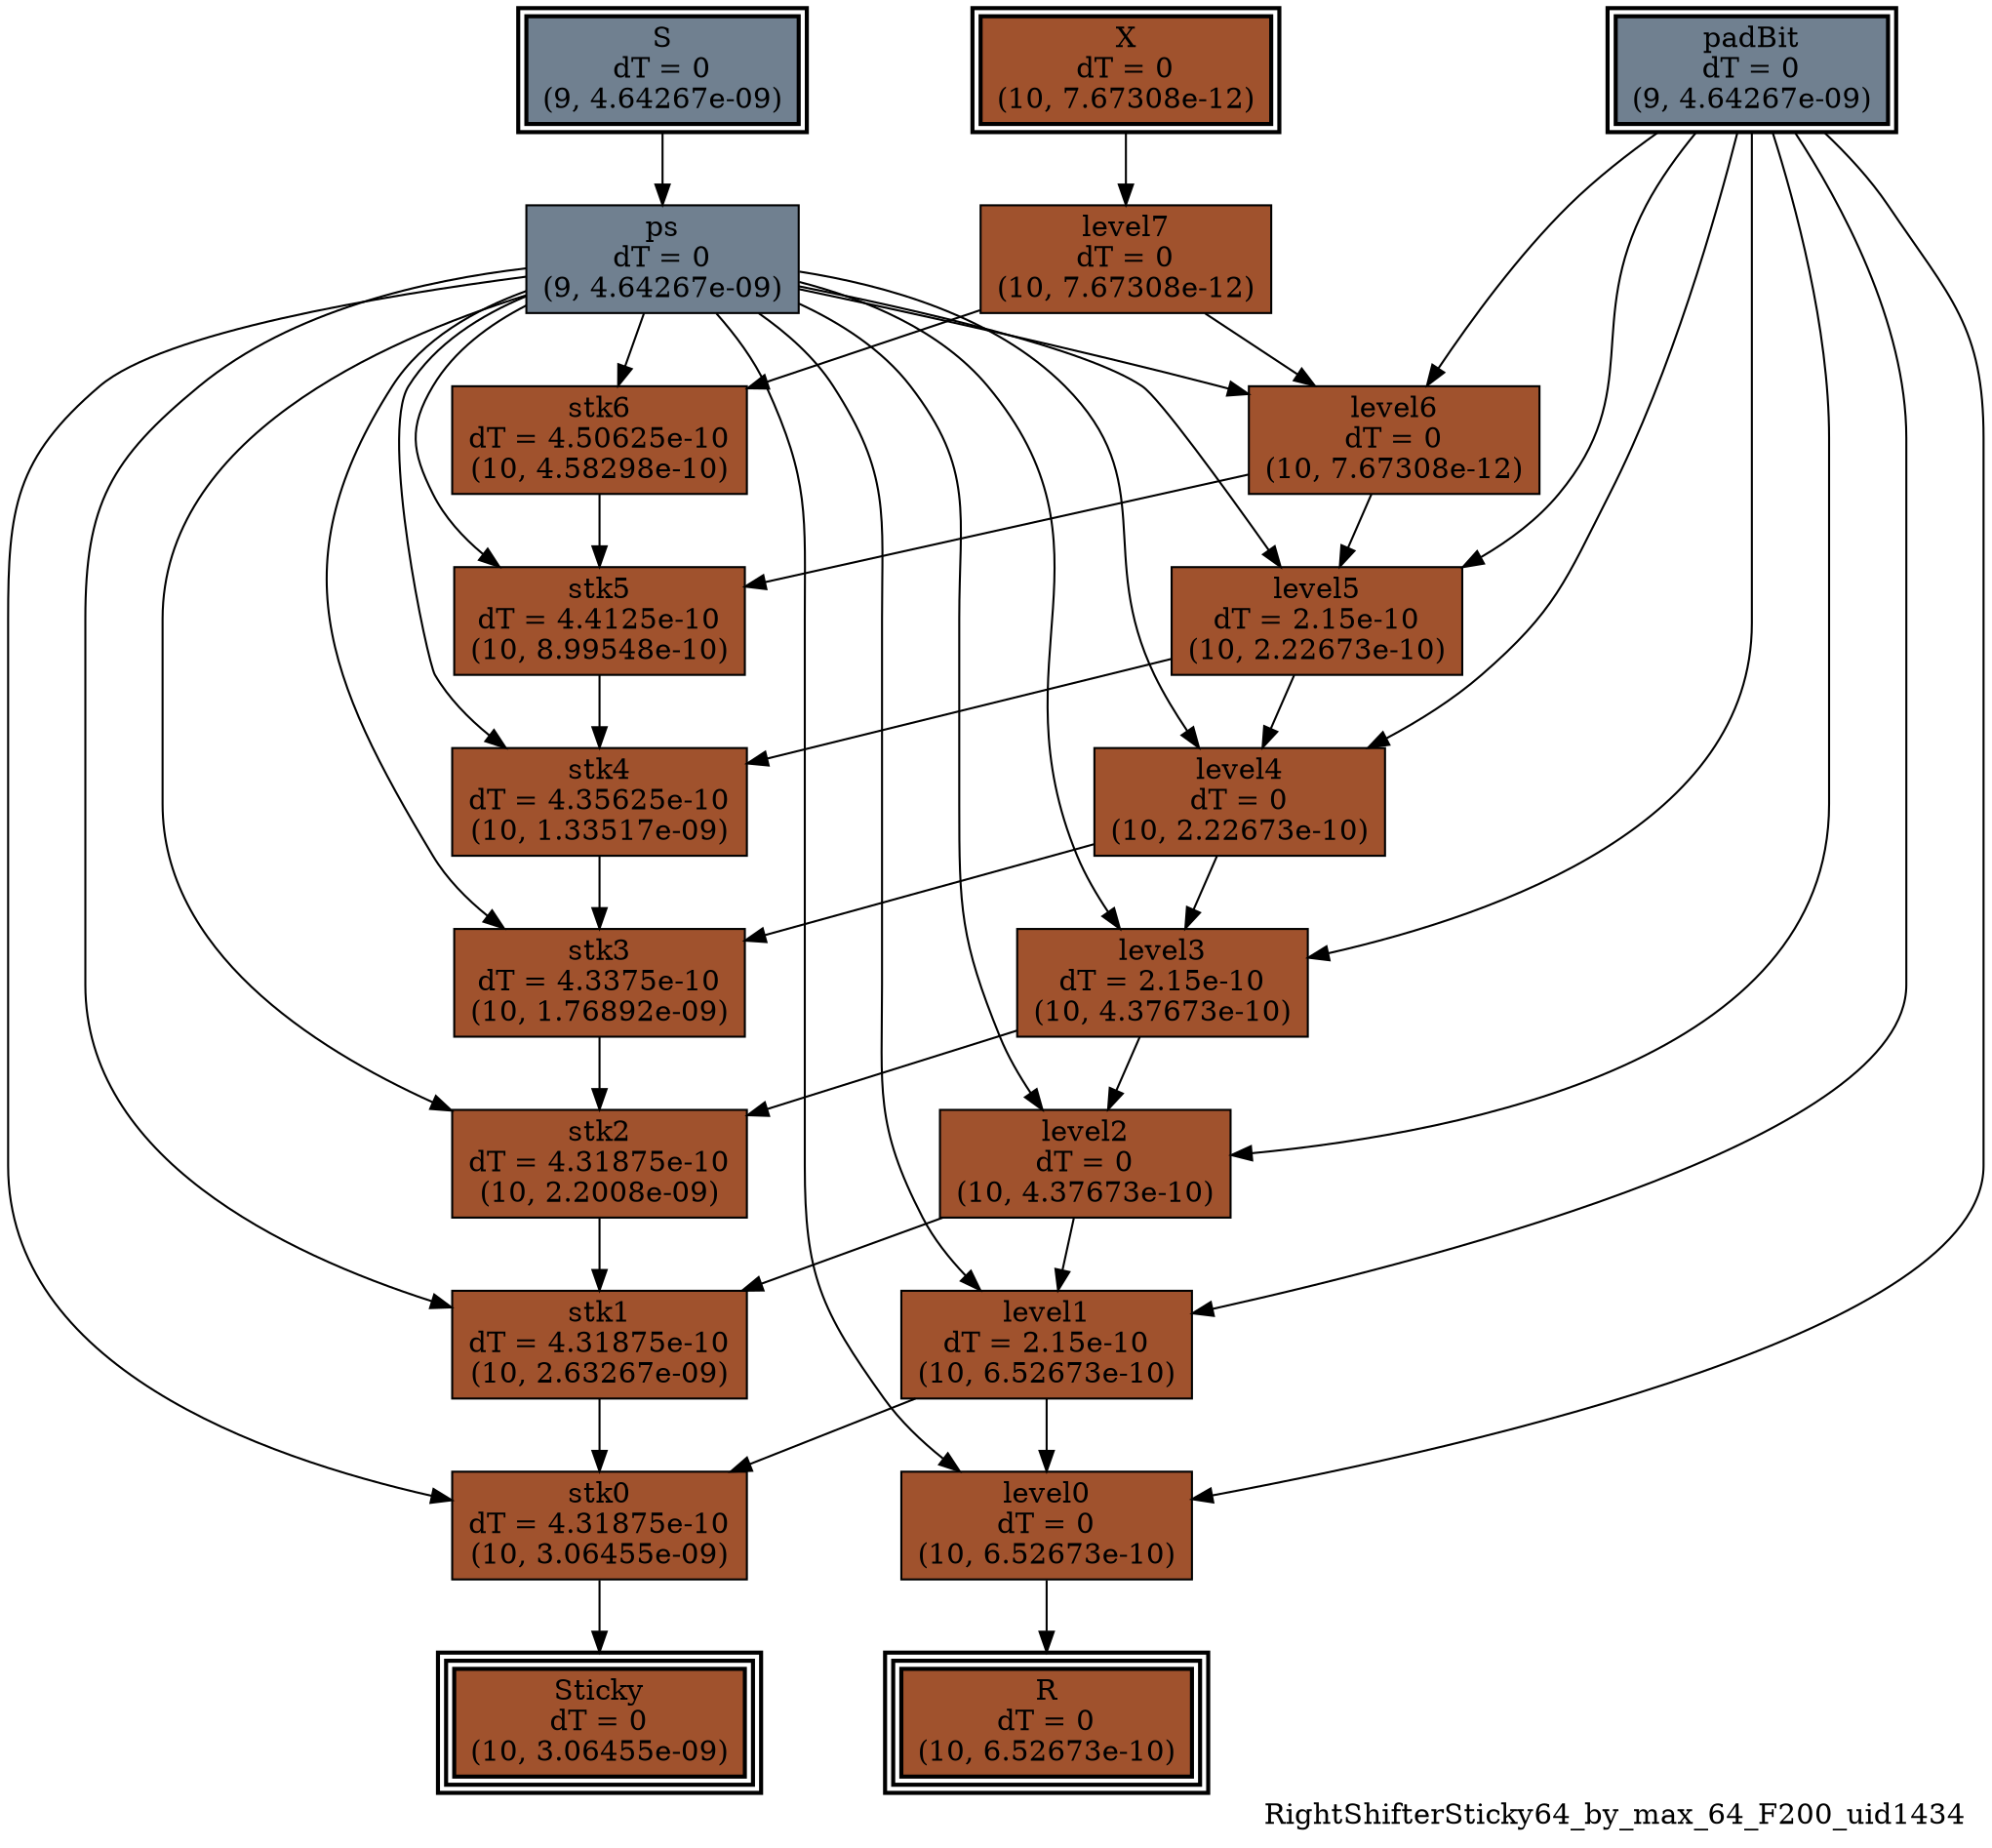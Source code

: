 digraph RightShifterSticky64_by_max_64_F200_uid1434
{
	//graph drawing options
	label=RightShifterSticky64_by_max_64_F200_uid1434;
	labelloc=bottom;
	labeljust=right;
	ratio=auto;
	nodesep=0.25;
	ranksep=0.5;

	//input/output signals of operator RightShifterSticky64_by_max_64_F200_uid1434
	X__RightShifterSticky64_by_max_64_F200_uid1434 [ label="X\ndT = 0\n(10, 7.67308e-12)", shape=box, color=black, style="bold, filled", fillcolor=sienna, peripheries=2 ];
	S__RightShifterSticky64_by_max_64_F200_uid1434 [ label="S\ndT = 0\n(9, 4.64267e-09)", shape=box, color=black, style="bold, filled", fillcolor=slategray, peripheries=2 ];
	padBit__RightShifterSticky64_by_max_64_F200_uid1434 [ label="padBit\ndT = 0\n(9, 4.64267e-09)", shape=box, color=black, style="bold, filled", fillcolor=slategray, peripheries=2 ];
	R__RightShifterSticky64_by_max_64_F200_uid1434 [ label="R\ndT = 0\n(10, 6.52673e-10)", shape=box, color=black, style="bold, filled", fillcolor=sienna, peripheries=3 ];
	Sticky__RightShifterSticky64_by_max_64_F200_uid1434 [ label="Sticky\ndT = 0\n(10, 3.06455e-09)", shape=box, color=black, style="bold, filled", fillcolor=sienna, peripheries=3 ];
	{rank=same X__RightShifterSticky64_by_max_64_F200_uid1434, S__RightShifterSticky64_by_max_64_F200_uid1434, padBit__RightShifterSticky64_by_max_64_F200_uid1434};
	{rank=same R__RightShifterSticky64_by_max_64_F200_uid1434, Sticky__RightShifterSticky64_by_max_64_F200_uid1434};
	//internal signals of operator RightShifterSticky64_by_max_64_F200_uid1434
	ps__RightShifterSticky64_by_max_64_F200_uid1434 [ label="ps\ndT = 0\n(9, 4.64267e-09)", shape=box, color=black, style=filled, fillcolor=slategray, peripheries=1 ];
	level7__RightShifterSticky64_by_max_64_F200_uid1434 [ label="level7\ndT = 0\n(10, 7.67308e-12)", shape=box, color=black, style=filled, fillcolor=sienna, peripheries=1 ];
	stk6__RightShifterSticky64_by_max_64_F200_uid1434 [ label="stk6\ndT = 4.50625e-10\n(10, 4.58298e-10)", shape=box, color=black, style=filled, fillcolor=sienna, peripheries=1 ];
	level6__RightShifterSticky64_by_max_64_F200_uid1434 [ label="level6\ndT = 0\n(10, 7.67308e-12)", shape=box, color=black, style=filled, fillcolor=sienna, peripheries=1 ];
	stk5__RightShifterSticky64_by_max_64_F200_uid1434 [ label="stk5\ndT = 4.4125e-10\n(10, 8.99548e-10)", shape=box, color=black, style=filled, fillcolor=sienna, peripheries=1 ];
	level5__RightShifterSticky64_by_max_64_F200_uid1434 [ label="level5\ndT = 2.15e-10\n(10, 2.22673e-10)", shape=box, color=black, style=filled, fillcolor=sienna, peripheries=1 ];
	stk4__RightShifterSticky64_by_max_64_F200_uid1434 [ label="stk4\ndT = 4.35625e-10\n(10, 1.33517e-09)", shape=box, color=black, style=filled, fillcolor=sienna, peripheries=1 ];
	level4__RightShifterSticky64_by_max_64_F200_uid1434 [ label="level4\ndT = 0\n(10, 2.22673e-10)", shape=box, color=black, style=filled, fillcolor=sienna, peripheries=1 ];
	stk3__RightShifterSticky64_by_max_64_F200_uid1434 [ label="stk3\ndT = 4.3375e-10\n(10, 1.76892e-09)", shape=box, color=black, style=filled, fillcolor=sienna, peripheries=1 ];
	level3__RightShifterSticky64_by_max_64_F200_uid1434 [ label="level3\ndT = 2.15e-10\n(10, 4.37673e-10)", shape=box, color=black, style=filled, fillcolor=sienna, peripheries=1 ];
	stk2__RightShifterSticky64_by_max_64_F200_uid1434 [ label="stk2\ndT = 4.31875e-10\n(10, 2.2008e-09)", shape=box, color=black, style=filled, fillcolor=sienna, peripheries=1 ];
	level2__RightShifterSticky64_by_max_64_F200_uid1434 [ label="level2\ndT = 0\n(10, 4.37673e-10)", shape=box, color=black, style=filled, fillcolor=sienna, peripheries=1 ];
	stk1__RightShifterSticky64_by_max_64_F200_uid1434 [ label="stk1\ndT = 4.31875e-10\n(10, 2.63267e-09)", shape=box, color=black, style=filled, fillcolor=sienna, peripheries=1 ];
	level1__RightShifterSticky64_by_max_64_F200_uid1434 [ label="level1\ndT = 2.15e-10\n(10, 6.52673e-10)", shape=box, color=black, style=filled, fillcolor=sienna, peripheries=1 ];
	stk0__RightShifterSticky64_by_max_64_F200_uid1434 [ label="stk0\ndT = 4.31875e-10\n(10, 3.06455e-09)", shape=box, color=black, style=filled, fillcolor=sienna, peripheries=1 ];
	level0__RightShifterSticky64_by_max_64_F200_uid1434 [ label="level0\ndT = 0\n(10, 6.52673e-10)", shape=box, color=black, style=filled, fillcolor=sienna, peripheries=1 ];

	//subcomponents of operator RightShifterSticky64_by_max_64_F200_uid1434

	//input and internal signal connections of operator RightShifterSticky64_by_max_64_F200_uid1434
	X__RightShifterSticky64_by_max_64_F200_uid1434 -> level7__RightShifterSticky64_by_max_64_F200_uid1434 [ arrowhead=normal, arrowsize=1.0, arrowtail=normal, color=black, dir=forward  ];
	S__RightShifterSticky64_by_max_64_F200_uid1434 -> ps__RightShifterSticky64_by_max_64_F200_uid1434 [ arrowhead=normal, arrowsize=1.0, arrowtail=normal, color=black, dir=forward  ];
	padBit__RightShifterSticky64_by_max_64_F200_uid1434 -> level6__RightShifterSticky64_by_max_64_F200_uid1434 [ arrowhead=normal, arrowsize=1.0, arrowtail=normal, color=black, dir=forward  ];
	padBit__RightShifterSticky64_by_max_64_F200_uid1434 -> level5__RightShifterSticky64_by_max_64_F200_uid1434 [ arrowhead=normal, arrowsize=1.0, arrowtail=normal, color=black, dir=forward  ];
	padBit__RightShifterSticky64_by_max_64_F200_uid1434 -> level4__RightShifterSticky64_by_max_64_F200_uid1434 [ arrowhead=normal, arrowsize=1.0, arrowtail=normal, color=black, dir=forward  ];
	padBit__RightShifterSticky64_by_max_64_F200_uid1434 -> level3__RightShifterSticky64_by_max_64_F200_uid1434 [ arrowhead=normal, arrowsize=1.0, arrowtail=normal, color=black, dir=forward  ];
	padBit__RightShifterSticky64_by_max_64_F200_uid1434 -> level2__RightShifterSticky64_by_max_64_F200_uid1434 [ arrowhead=normal, arrowsize=1.0, arrowtail=normal, color=black, dir=forward  ];
	padBit__RightShifterSticky64_by_max_64_F200_uid1434 -> level1__RightShifterSticky64_by_max_64_F200_uid1434 [ arrowhead=normal, arrowsize=1.0, arrowtail=normal, color=black, dir=forward  ];
	padBit__RightShifterSticky64_by_max_64_F200_uid1434 -> level0__RightShifterSticky64_by_max_64_F200_uid1434 [ arrowhead=normal, arrowsize=1.0, arrowtail=normal, color=black, dir=forward  ];
	ps__RightShifterSticky64_by_max_64_F200_uid1434 -> stk6__RightShifterSticky64_by_max_64_F200_uid1434 [ arrowhead=normal, arrowsize=1.0, arrowtail=normal, color=black, dir=forward  ];
	ps__RightShifterSticky64_by_max_64_F200_uid1434 -> level6__RightShifterSticky64_by_max_64_F200_uid1434 [ arrowhead=normal, arrowsize=1.0, arrowtail=normal, color=black, dir=forward  ];
	ps__RightShifterSticky64_by_max_64_F200_uid1434 -> stk5__RightShifterSticky64_by_max_64_F200_uid1434 [ arrowhead=normal, arrowsize=1.0, arrowtail=normal, color=black, dir=forward  ];
	ps__RightShifterSticky64_by_max_64_F200_uid1434 -> level5__RightShifterSticky64_by_max_64_F200_uid1434 [ arrowhead=normal, arrowsize=1.0, arrowtail=normal, color=black, dir=forward  ];
	ps__RightShifterSticky64_by_max_64_F200_uid1434 -> stk4__RightShifterSticky64_by_max_64_F200_uid1434 [ arrowhead=normal, arrowsize=1.0, arrowtail=normal, color=black, dir=forward  ];
	ps__RightShifterSticky64_by_max_64_F200_uid1434 -> level4__RightShifterSticky64_by_max_64_F200_uid1434 [ arrowhead=normal, arrowsize=1.0, arrowtail=normal, color=black, dir=forward  ];
	ps__RightShifterSticky64_by_max_64_F200_uid1434 -> stk3__RightShifterSticky64_by_max_64_F200_uid1434 [ arrowhead=normal, arrowsize=1.0, arrowtail=normal, color=black, dir=forward  ];
	ps__RightShifterSticky64_by_max_64_F200_uid1434 -> level3__RightShifterSticky64_by_max_64_F200_uid1434 [ arrowhead=normal, arrowsize=1.0, arrowtail=normal, color=black, dir=forward  ];
	ps__RightShifterSticky64_by_max_64_F200_uid1434 -> stk2__RightShifterSticky64_by_max_64_F200_uid1434 [ arrowhead=normal, arrowsize=1.0, arrowtail=normal, color=black, dir=forward  ];
	ps__RightShifterSticky64_by_max_64_F200_uid1434 -> level2__RightShifterSticky64_by_max_64_F200_uid1434 [ arrowhead=normal, arrowsize=1.0, arrowtail=normal, color=black, dir=forward  ];
	ps__RightShifterSticky64_by_max_64_F200_uid1434 -> stk1__RightShifterSticky64_by_max_64_F200_uid1434 [ arrowhead=normal, arrowsize=1.0, arrowtail=normal, color=black, dir=forward  ];
	ps__RightShifterSticky64_by_max_64_F200_uid1434 -> level1__RightShifterSticky64_by_max_64_F200_uid1434 [ arrowhead=normal, arrowsize=1.0, arrowtail=normal, color=black, dir=forward  ];
	ps__RightShifterSticky64_by_max_64_F200_uid1434 -> stk0__RightShifterSticky64_by_max_64_F200_uid1434 [ arrowhead=normal, arrowsize=1.0, arrowtail=normal, color=black, dir=forward  ];
	ps__RightShifterSticky64_by_max_64_F200_uid1434 -> level0__RightShifterSticky64_by_max_64_F200_uid1434 [ arrowhead=normal, arrowsize=1.0, arrowtail=normal, color=black, dir=forward  ];
	level7__RightShifterSticky64_by_max_64_F200_uid1434 -> stk6__RightShifterSticky64_by_max_64_F200_uid1434 [ arrowhead=normal, arrowsize=1.0, arrowtail=normal, color=black, dir=forward  ];
	level7__RightShifterSticky64_by_max_64_F200_uid1434 -> level6__RightShifterSticky64_by_max_64_F200_uid1434 [ arrowhead=normal, arrowsize=1.0, arrowtail=normal, color=black, dir=forward  ];
	stk6__RightShifterSticky64_by_max_64_F200_uid1434 -> stk5__RightShifterSticky64_by_max_64_F200_uid1434 [ arrowhead=normal, arrowsize=1.0, arrowtail=normal, color=black, dir=forward  ];
	level6__RightShifterSticky64_by_max_64_F200_uid1434 -> stk5__RightShifterSticky64_by_max_64_F200_uid1434 [ arrowhead=normal, arrowsize=1.0, arrowtail=normal, color=black, dir=forward  ];
	level6__RightShifterSticky64_by_max_64_F200_uid1434 -> level5__RightShifterSticky64_by_max_64_F200_uid1434 [ arrowhead=normal, arrowsize=1.0, arrowtail=normal, color=black, dir=forward  ];
	stk5__RightShifterSticky64_by_max_64_F200_uid1434 -> stk4__RightShifterSticky64_by_max_64_F200_uid1434 [ arrowhead=normal, arrowsize=1.0, arrowtail=normal, color=black, dir=forward  ];
	level5__RightShifterSticky64_by_max_64_F200_uid1434 -> stk4__RightShifterSticky64_by_max_64_F200_uid1434 [ arrowhead=normal, arrowsize=1.0, arrowtail=normal, color=black, dir=forward  ];
	level5__RightShifterSticky64_by_max_64_F200_uid1434 -> level4__RightShifterSticky64_by_max_64_F200_uid1434 [ arrowhead=normal, arrowsize=1.0, arrowtail=normal, color=black, dir=forward  ];
	stk4__RightShifterSticky64_by_max_64_F200_uid1434 -> stk3__RightShifterSticky64_by_max_64_F200_uid1434 [ arrowhead=normal, arrowsize=1.0, arrowtail=normal, color=black, dir=forward  ];
	level4__RightShifterSticky64_by_max_64_F200_uid1434 -> stk3__RightShifterSticky64_by_max_64_F200_uid1434 [ arrowhead=normal, arrowsize=1.0, arrowtail=normal, color=black, dir=forward  ];
	level4__RightShifterSticky64_by_max_64_F200_uid1434 -> level3__RightShifterSticky64_by_max_64_F200_uid1434 [ arrowhead=normal, arrowsize=1.0, arrowtail=normal, color=black, dir=forward  ];
	stk3__RightShifterSticky64_by_max_64_F200_uid1434 -> stk2__RightShifterSticky64_by_max_64_F200_uid1434 [ arrowhead=normal, arrowsize=1.0, arrowtail=normal, color=black, dir=forward  ];
	level3__RightShifterSticky64_by_max_64_F200_uid1434 -> stk2__RightShifterSticky64_by_max_64_F200_uid1434 [ arrowhead=normal, arrowsize=1.0, arrowtail=normal, color=black, dir=forward  ];
	level3__RightShifterSticky64_by_max_64_F200_uid1434 -> level2__RightShifterSticky64_by_max_64_F200_uid1434 [ arrowhead=normal, arrowsize=1.0, arrowtail=normal, color=black, dir=forward  ];
	stk2__RightShifterSticky64_by_max_64_F200_uid1434 -> stk1__RightShifterSticky64_by_max_64_F200_uid1434 [ arrowhead=normal, arrowsize=1.0, arrowtail=normal, color=black, dir=forward  ];
	level2__RightShifterSticky64_by_max_64_F200_uid1434 -> stk1__RightShifterSticky64_by_max_64_F200_uid1434 [ arrowhead=normal, arrowsize=1.0, arrowtail=normal, color=black, dir=forward  ];
	level2__RightShifterSticky64_by_max_64_F200_uid1434 -> level1__RightShifterSticky64_by_max_64_F200_uid1434 [ arrowhead=normal, arrowsize=1.0, arrowtail=normal, color=black, dir=forward  ];
	stk1__RightShifterSticky64_by_max_64_F200_uid1434 -> stk0__RightShifterSticky64_by_max_64_F200_uid1434 [ arrowhead=normal, arrowsize=1.0, arrowtail=normal, color=black, dir=forward  ];
	level1__RightShifterSticky64_by_max_64_F200_uid1434 -> stk0__RightShifterSticky64_by_max_64_F200_uid1434 [ arrowhead=normal, arrowsize=1.0, arrowtail=normal, color=black, dir=forward  ];
	level1__RightShifterSticky64_by_max_64_F200_uid1434 -> level0__RightShifterSticky64_by_max_64_F200_uid1434 [ arrowhead=normal, arrowsize=1.0, arrowtail=normal, color=black, dir=forward  ];
	stk0__RightShifterSticky64_by_max_64_F200_uid1434 -> Sticky__RightShifterSticky64_by_max_64_F200_uid1434 [ arrowhead=normal, arrowsize=1.0, arrowtail=normal, color=black, dir=forward  ];
	level0__RightShifterSticky64_by_max_64_F200_uid1434 -> R__RightShifterSticky64_by_max_64_F200_uid1434 [ arrowhead=normal, arrowsize=1.0, arrowtail=normal, color=black, dir=forward  ];
}

